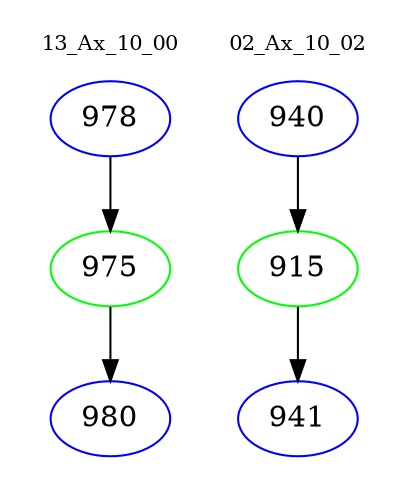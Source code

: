 digraph{
subgraph cluster_0 {
color = white
label = "13_Ax_10_00";
fontsize=10;
T0_978 [label="978", color="blue"]
T0_978 -> T0_975 [color="black"]
T0_975 [label="975", color="green"]
T0_975 -> T0_980 [color="black"]
T0_980 [label="980", color="blue"]
}
subgraph cluster_1 {
color = white
label = "02_Ax_10_02";
fontsize=10;
T1_940 [label="940", color="blue"]
T1_940 -> T1_915 [color="black"]
T1_915 [label="915", color="green"]
T1_915 -> T1_941 [color="black"]
T1_941 [label="941", color="blue"]
}
}
